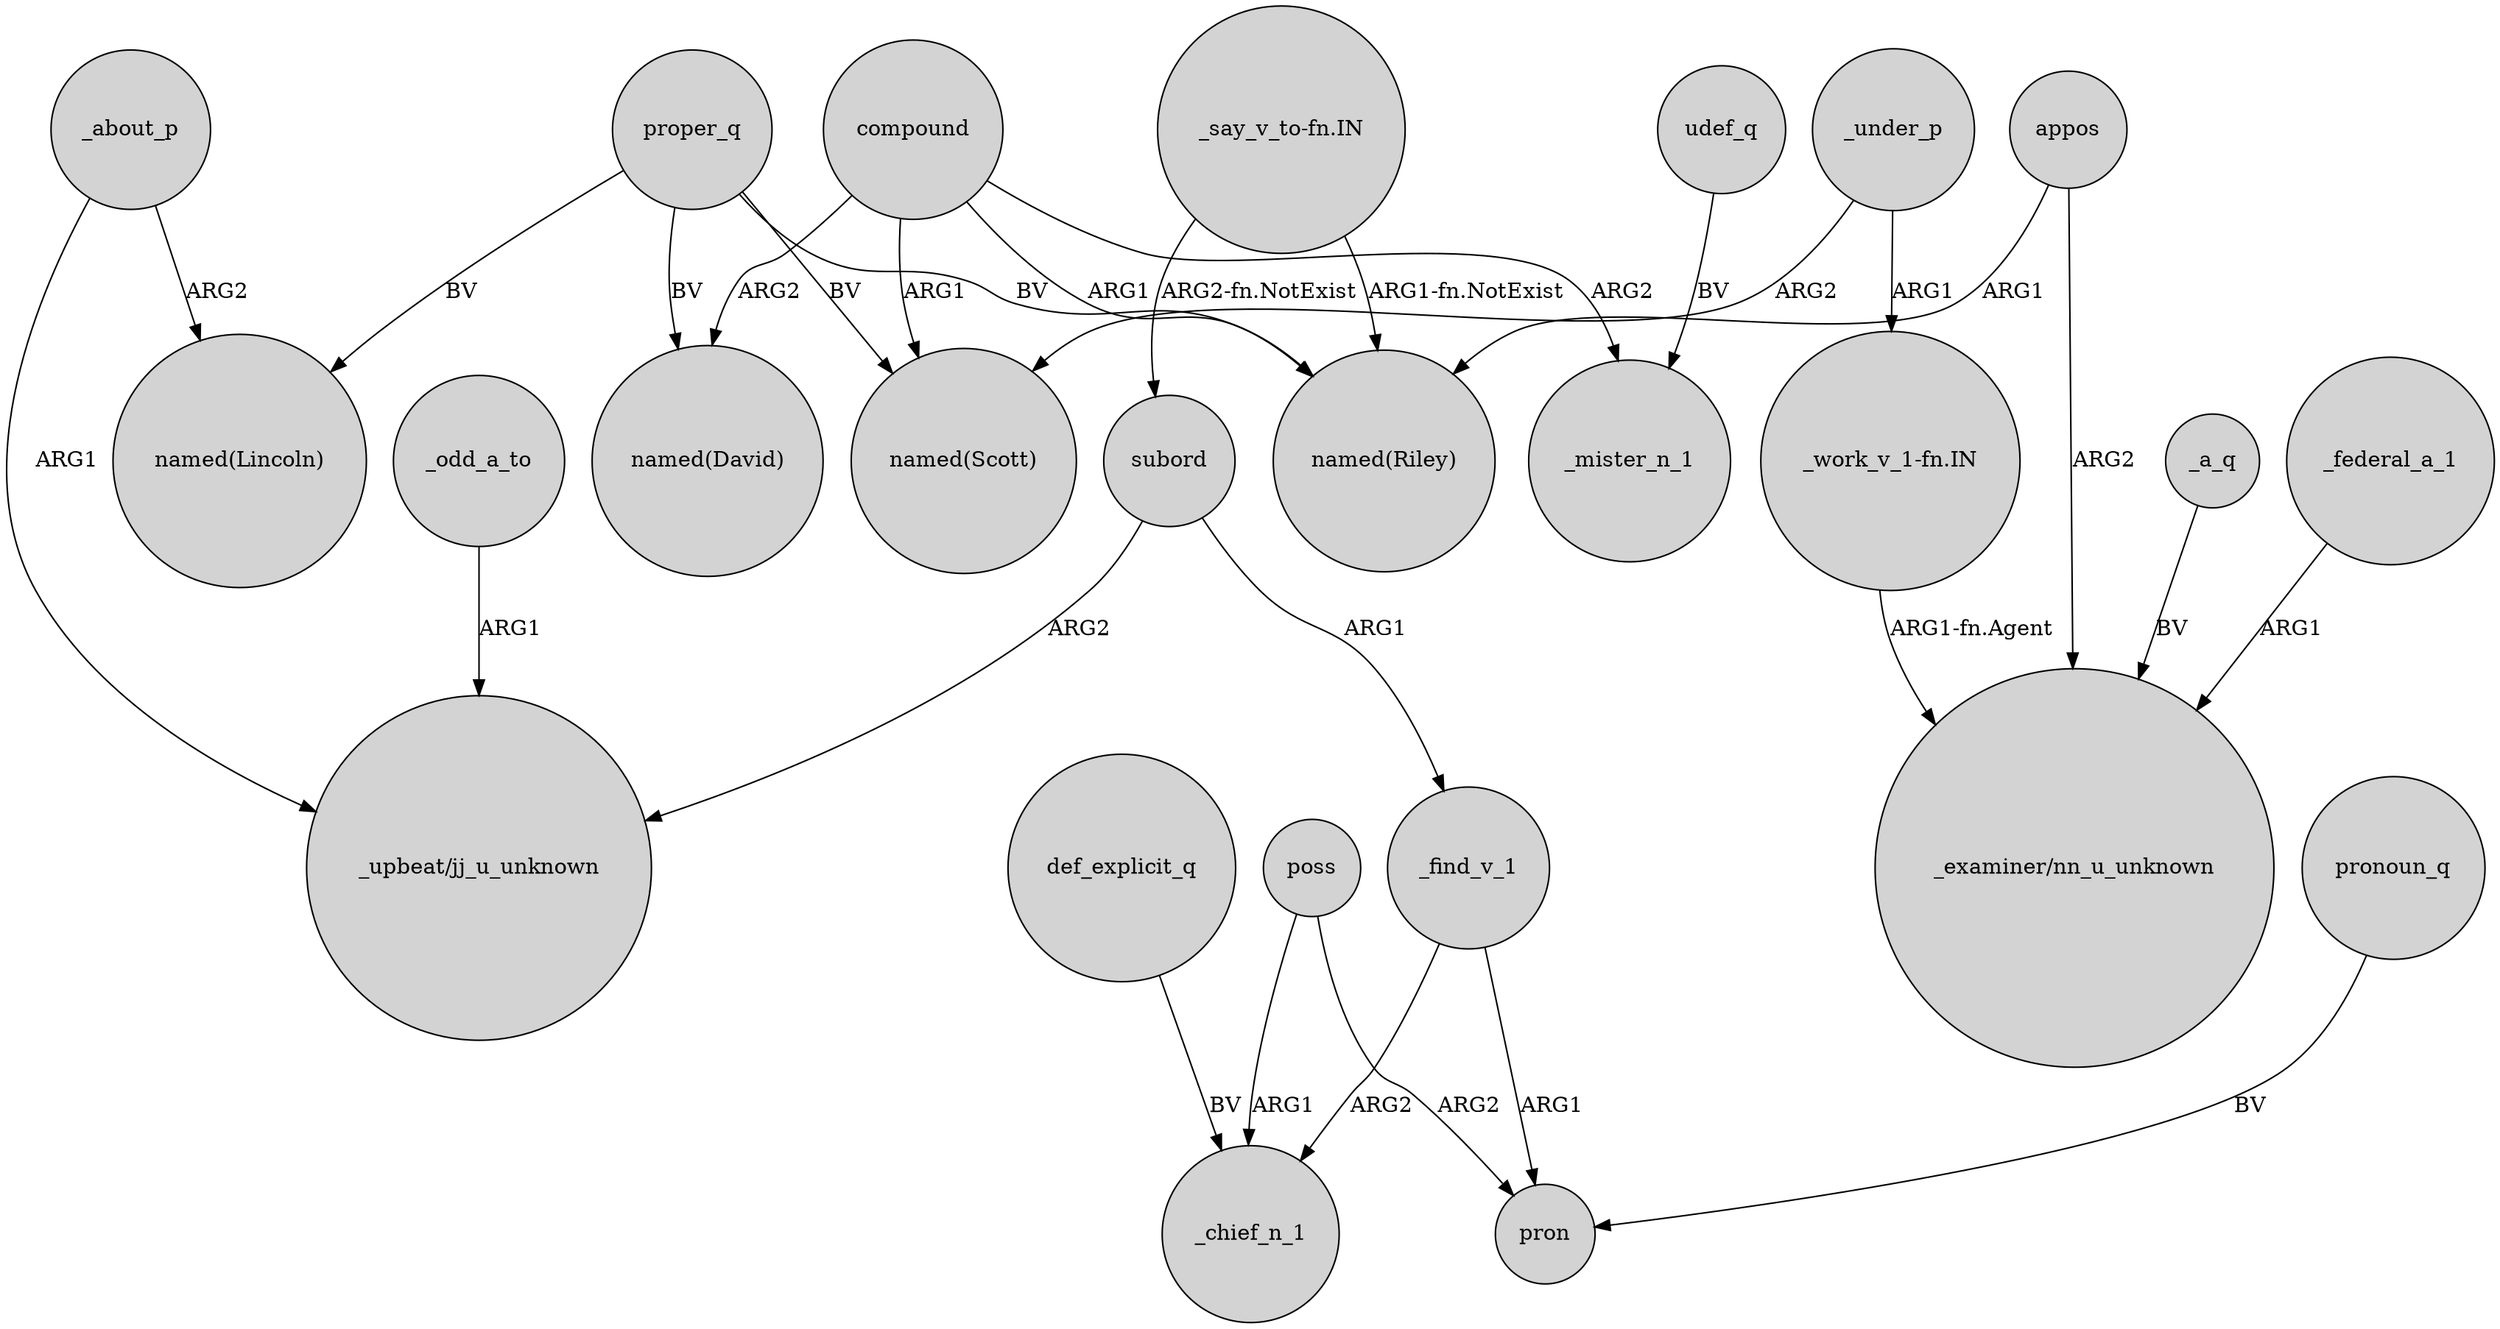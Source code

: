 digraph {
	node [shape=circle style=filled]
	compound -> "named(Scott)" [label=ARG1]
	def_explicit_q -> _chief_n_1 [label=BV]
	poss -> pron [label=ARG2]
	_about_p -> "_upbeat/jj_u_unknown" [label=ARG1]
	_about_p -> "named(Lincoln)" [label=ARG2]
	compound -> _mister_n_1 [label=ARG2]
	udef_q -> _mister_n_1 [label=BV]
	"_say_v_to-fn.IN" -> "named(Riley)" [label="ARG1-fn.NotExist"]
	subord -> "_upbeat/jj_u_unknown" [label=ARG2]
	proper_q -> "named(Riley)" [label=BV]
	poss -> _chief_n_1 [label=ARG1]
	_odd_a_to -> "_upbeat/jj_u_unknown" [label=ARG1]
	"_say_v_to-fn.IN" -> subord [label="ARG2-fn.NotExist"]
	_find_v_1 -> _chief_n_1 [label=ARG2]
	proper_q -> "named(Lincoln)" [label=BV]
	_a_q -> "_examiner/nn_u_unknown" [label=BV]
	_find_v_1 -> pron [label=ARG1]
	pronoun_q -> pron [label=BV]
	proper_q -> "named(Scott)" [label=BV]
	_under_p -> "_work_v_1-fn.IN" [label=ARG1]
	compound -> "named(David)" [label=ARG2]
	appos -> "_examiner/nn_u_unknown" [label=ARG2]
	_federal_a_1 -> "_examiner/nn_u_unknown" [label=ARG1]
	subord -> _find_v_1 [label=ARG1]
	appos -> "named(Riley)" [label=ARG1]
	"_work_v_1-fn.IN" -> "_examiner/nn_u_unknown" [label="ARG1-fn.Agent"]
	proper_q -> "named(David)" [label=BV]
	compound -> "named(Riley)" [label=ARG1]
	_under_p -> "named(Scott)" [label=ARG2]
}

